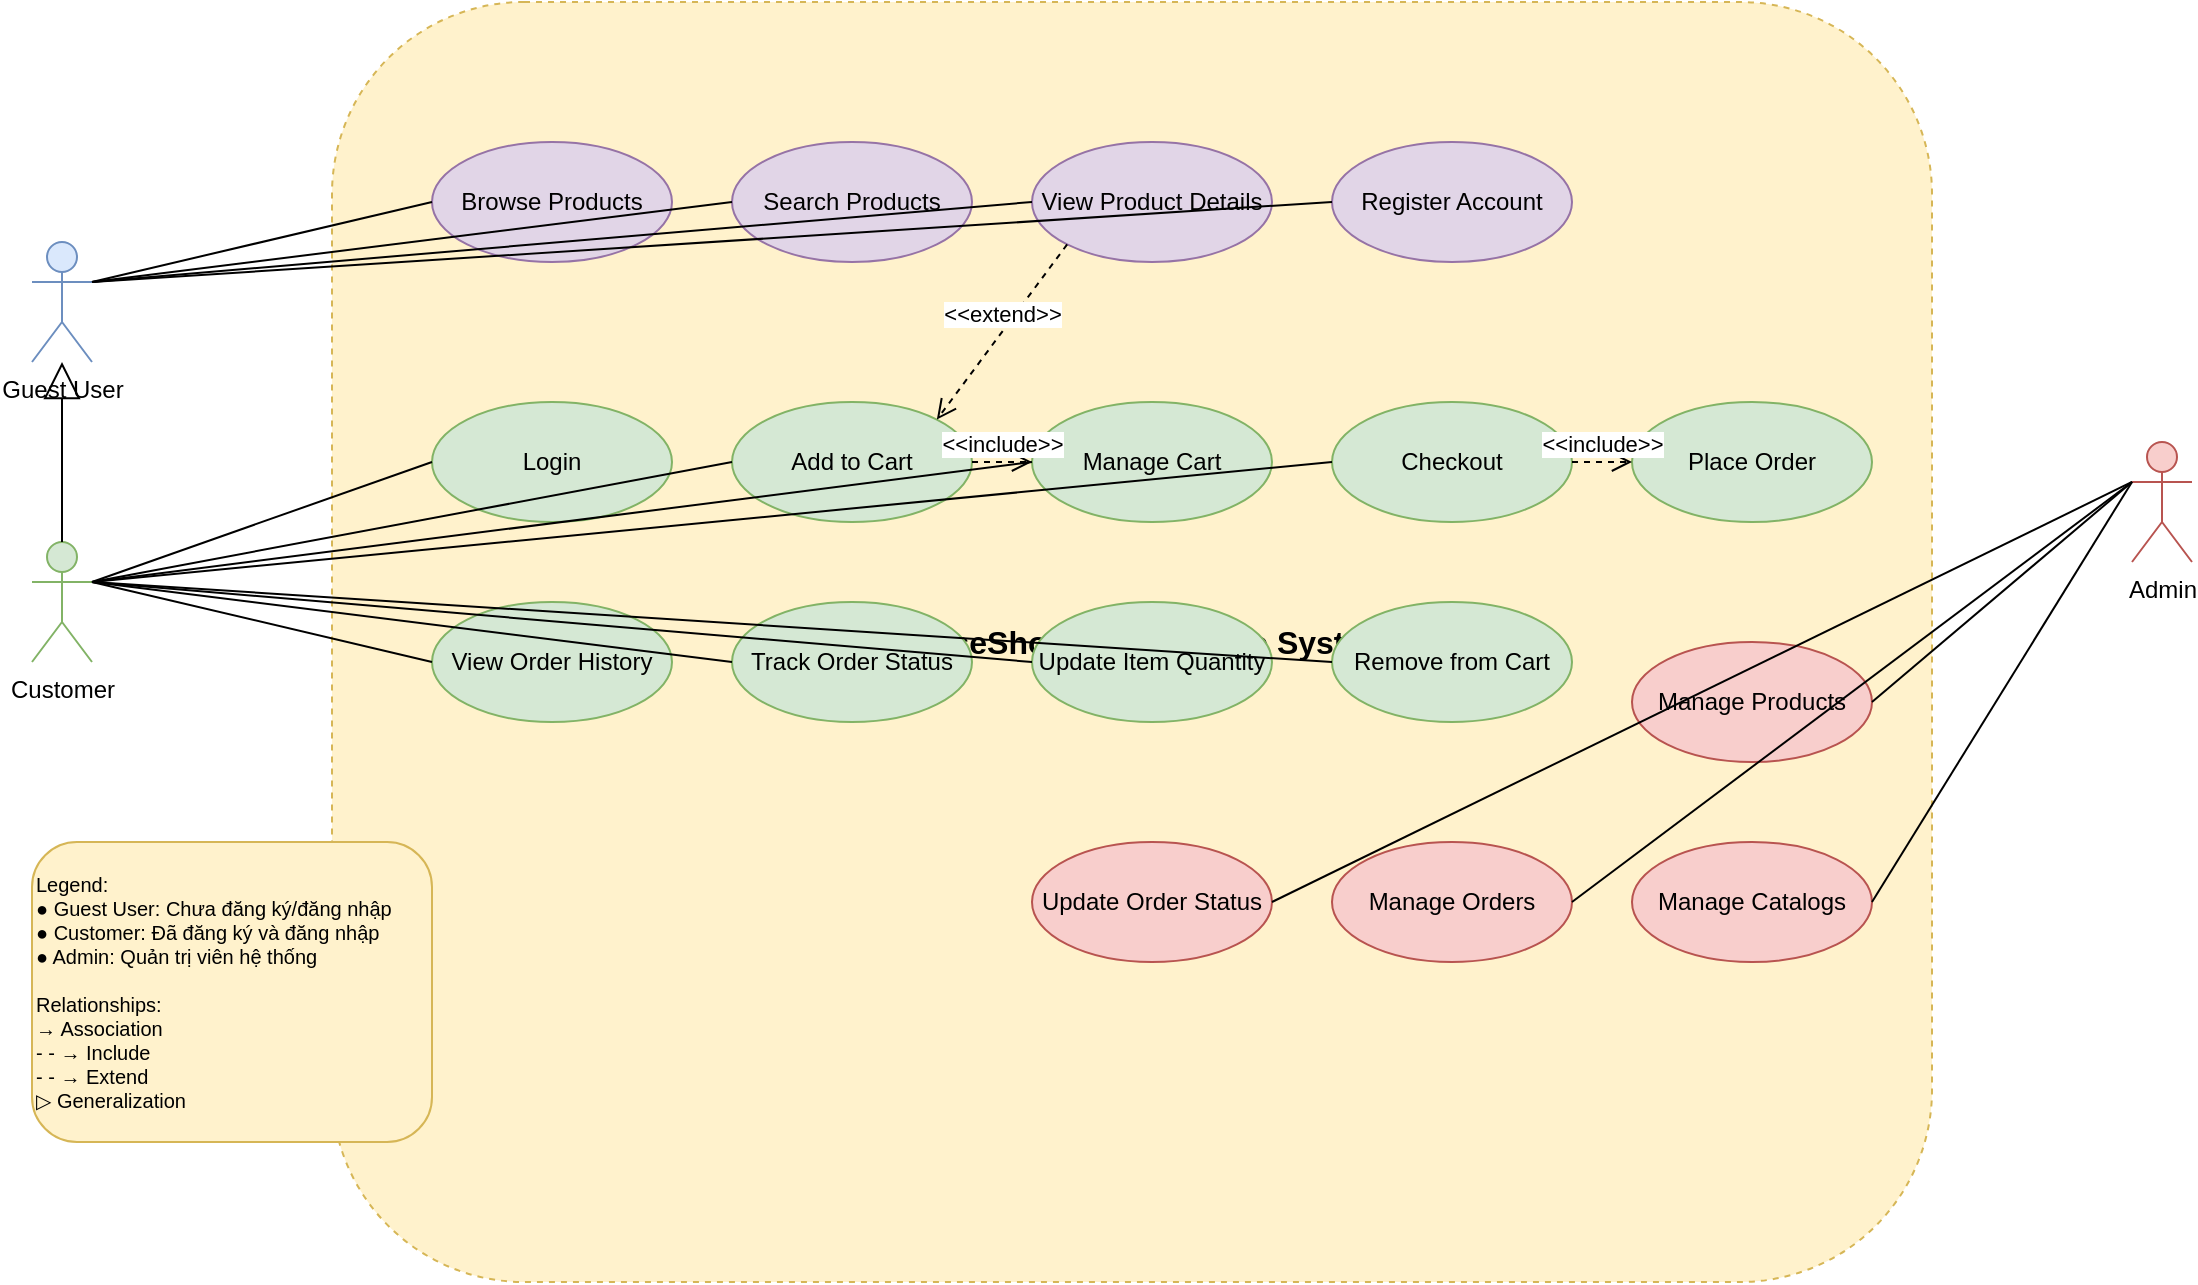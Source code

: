 <mxfile>
  <diagram name="E-commerce Use Case Diagram" id="usecase">
    <mxGraphModel dx="1422" dy="794" grid="1" gridSize="10" guides="1" tooltips="1" connect="1" arrows="1" fold="1" page="1" pageScale="1" pageWidth="1200" pageHeight="800" math="0" shadow="0">
      <root>
        <mxCell id="0" />
        <mxCell id="1" parent="0" />
        
        <!-- System Boundary -->
        <mxCell id="system" value="CheeseShop E-commerce System" style="rounded=1;whiteSpace=wrap;html=1;fillColor=#fff2cc;strokeColor=#d6b656;fontSize=16;fontStyle=1;dashed=1;" vertex="1" parent="1">
          <mxGeometry x="200" y="80" width="800" height="640" as="geometry" />
        </mxCell>
        
        <!-- Actors -->
        <mxCell id="guest" value="Guest User" style="shape=umlActor;verticalLabelPosition=bottom;verticalAlign=top;html=1;fillColor=#dae8fc;strokeColor=#6c8ebf;" vertex="1" parent="1">
          <mxGeometry x="50" y="200" width="30" height="60" as="geometry" />
        </mxCell>
        
        <mxCell id="customer" value="Customer" style="shape=umlActor;verticalLabelPosition=bottom;verticalAlign=top;html=1;fillColor=#d5e8d4;strokeColor=#82b366;" vertex="1" parent="1">
          <mxGeometry x="50" y="350" width="30" height="60" as="geometry" />
        </mxCell>
        
        <mxCell id="admin" value="Admin" style="shape=umlActor;verticalLabelPosition=bottom;verticalAlign=top;html=1;fillColor=#f8cecc;strokeColor=#b85450;" vertex="1" parent="1">
          <mxGeometry x="1100" y="300" width="30" height="60" as="geometry" />
        </mxCell>
        
        <!-- Use Cases for Guest User -->
        <mxCell id="browse" value="Browse Products" style="ellipse;whiteSpace=wrap;html=1;fillColor=#e1d5e7;strokeColor=#9673a6;" vertex="1" parent="1">
          <mxGeometry x="250" y="150" width="120" height="60" as="geometry" />
        </mxCell>
        
        <mxCell id="search" value="Search Products" style="ellipse;whiteSpace=wrap;html=1;fillColor=#e1d5e7;strokeColor=#9673a6;" vertex="1" parent="1">
          <mxGeometry x="400" y="150" width="120" height="60" as="geometry" />
        </mxCell>
        
        <mxCell id="viewProduct" value="View Product Details" style="ellipse;whiteSpace=wrap;html=1;fillColor=#e1d5e7;strokeColor=#9673a6;" vertex="1" parent="1">
          <mxGeometry x="550" y="150" width="120" height="60" as="geometry" />
        </mxCell>
        
        <mxCell id="register" value="Register Account" style="ellipse;whiteSpace=wrap;html=1;fillColor=#e1d5e7;strokeColor=#9673a6;" vertex="1" parent="1">
          <mxGeometry x="700" y="150" width="120" height="60" as="geometry" />
        </mxCell>
        
        <!-- Use Cases for Customer -->
        <mxCell id="login" value="Login" style="ellipse;whiteSpace=wrap;html=1;fillColor=#d5e8d4;strokeColor=#82b366;" vertex="1" parent="1">
          <mxGeometry x="250" y="280" width="120" height="60" as="geometry" />
        </mxCell>
        
        <mxCell id="addCart" value="Add to Cart" style="ellipse;whiteSpace=wrap;html=1;fillColor=#d5e8d4;strokeColor=#82b366;" vertex="1" parent="1">
          <mxGeometry x="400" y="280" width="120" height="60" as="geometry" />
        </mxCell>
        
        <mxCell id="manageCart" value="Manage Cart" style="ellipse;whiteSpace=wrap;html=1;fillColor=#d5e8d4;strokeColor=#82b366;" vertex="1" parent="1">
          <mxGeometry x="550" y="280" width="120" height="60" as="geometry" />
        </mxCell>
        
        <mxCell id="checkout" value="Checkout" style="ellipse;whiteSpace=wrap;html=1;fillColor=#d5e8d4;strokeColor=#82b366;" vertex="1" parent="1">
          <mxGeometry x="700" y="280" width="120" height="60" as="geometry" />
        </mxCell>
        
        <mxCell id="placeOrder" value="Place Order" style="ellipse;whiteSpace=wrap;html=1;fillColor=#d5e8d4;strokeColor=#82b366;" vertex="1" parent="1">
          <mxGeometry x="850" y="280" width="120" height="60" as="geometry" />
        </mxCell>
        
        <mxCell id="viewOrders" value="View Order History" style="ellipse;whiteSpace=wrap;html=1;fillColor=#d5e8d4;strokeColor=#82b366;" vertex="1" parent="1">
          <mxGeometry x="250" y="380" width="120" height="60" as="geometry" />
        </mxCell>
        
        <mxCell id="trackOrder" value="Track Order Status" style="ellipse;whiteSpace=wrap;html=1;fillColor=#d5e8d4;strokeColor=#82b366;" vertex="1" parent="1">
          <mxGeometry x="400" y="380" width="120" height="60" as="geometry" />
        </mxCell>
        
        <mxCell id="updateQuantity" value="Update Item Quantity" style="ellipse;whiteSpace=wrap;html=1;fillColor=#d5e8d4;strokeColor=#82b366;" vertex="1" parent="1">
          <mxGeometry x="550" y="380" width="120" height="60" as="geometry" />
        </mxCell>
        
        <mxCell id="removeItem" value="Remove from Cart" style="ellipse;whiteSpace=wrap;html=1;fillColor=#d5e8d4;strokeColor=#82b366;" vertex="1" parent="1">
          <mxGeometry x="700" y="380" width="120" height="60" as="geometry" />
        </mxCell>
        
        <!-- Use Cases for Admin -->
        <mxCell id="manageProducts" value="Manage Products" style="ellipse;whiteSpace=wrap;html=1;fillColor=#f8cecc;strokeColor=#b85450;" vertex="1" parent="1">
          <mxGeometry x="850" y="400" width="120" height="60" as="geometry" />
        </mxCell>
        
        <mxCell id="manageCatalogs" value="Manage Catalogs" style="ellipse;whiteSpace=wrap;html=1;fillColor=#f8cecc;strokeColor=#b85450;" vertex="1" parent="1">
          <mxGeometry x="850" y="500" width="120" height="60" as="geometry" />
        </mxCell>
        
        <mxCell id="manageOrders" value="Manage Orders" style="ellipse;whiteSpace=wrap;html=1;fillColor=#f8cecc;strokeColor=#b85450;" vertex="1" parent="1">
          <mxGeometry x="700" y="500" width="120" height="60" as="geometry" />
        </mxCell>
        
        <mxCell id="updateOrderStatus" value="Update Order Status" style="ellipse;whiteSpace=wrap;html=1;fillColor=#f8cecc;strokeColor=#b85450;" vertex="1" parent="1">
          <mxGeometry x="550" y="500" width="120" height="60" as="geometry" />
        </mxCell>
        
        <!-- Include relationships -->
        <mxCell id="include1" value="&amp;lt;&amp;lt;include&amp;gt;&amp;gt;" style="html=1;verticalAlign=bottom;endArrow=open;dashed=1;endSize=8;exitX=1;exitY=0.5;exitDx=0;exitDy=0;entryX=0;entryY=0.5;entryDx=0;entryDy=0;" edge="1" parent="1" source="addCart" target="manageCart">
          <mxGeometry relative="1" as="geometry" />
        </mxCell>
        
        <mxCell id="include2" value="&amp;lt;&amp;lt;include&amp;gt;&amp;gt;" style="html=1;verticalAlign=bottom;endArrow=open;dashed=1;endSize=8;exitX=1;exitY=0.5;exitDx=0;exitDy=0;entryX=0;entryY=0.5;entryDx=0;entryDy=0;" edge="1" parent="1" source="checkout" target="placeOrder">
          <mxGeometry relative="1" as="geometry" />
        </mxCell>
        
        <!-- Extend relationships -->
        <mxCell id="extend1" value="&amp;lt;&amp;lt;extend&amp;gt;&amp;gt;" style="html=1;verticalAlign=bottom;endArrow=open;dashed=1;endSize=8;exitX=0;exitY=1;exitDx=0;exitDy=0;entryX=1;entryY=0;entryDx=0;entryDy=0;" edge="1" parent="1" source="viewProduct" target="addCart">
          <mxGeometry relative="1" as="geometry" />
        </mxCell>
        
        <!-- Actor associations -->
        <mxCell id="guestToBrowse" value="" style="endArrow=none;html=1;exitX=1;exitY=0.333;exitDx=0;exitDy=0;exitPerimeter=0;entryX=0;entryY=0.5;entryDx=0;entryDy=0;" edge="1" parent="1" source="guest" target="browse">
          <mxGeometry width="50" height="50" relative="1" as="geometry">
            <mxPoint x="100" y="220" as="sourcePoint" />
            <mxPoint x="150" y="170" as="targetPoint" />
          </mxGeometry>
        </mxCell>
        
        <mxCell id="guestToSearch" value="" style="endArrow=none;html=1;exitX=1;exitY=0.333;exitDx=0;exitDy=0;exitPerimeter=0;entryX=0;entryY=0.5;entryDx=0;entryDy=0;" edge="1" parent="1" source="guest" target="search">
          <mxGeometry width="50" height="50" relative="1" as="geometry">
            <mxPoint x="100" y="220" as="sourcePoint" />
            <mxPoint x="150" y="170" as="targetPoint" />
          </mxGeometry>
        </mxCell>
        
        <mxCell id="guestToView" value="" style="endArrow=none;html=1;exitX=1;exitY=0.333;exitDx=0;exitDy=0;exitPerimeter=0;entryX=0;entryY=0.5;entryDx=0;entryDy=0;" edge="1" parent="1" source="guest" target="viewProduct">
          <mxGeometry width="50" height="50" relative="1" as="geometry">
            <mxPoint x="100" y="220" as="sourcePoint" />
            <mxPoint x="150" y="170" as="targetPoint" />
          </mxGeometry>
        </mxCell>
        
        <mxCell id="guestToRegister" value="" style="endArrow=none;html=1;exitX=1;exitY=0.333;exitDx=0;exitDy=0;exitPerimeter=0;entryX=0;entryY=0.5;entryDx=0;entryDy=0;" edge="1" parent="1" source="guest" target="register">
          <mxGeometry width="50" height="50" relative="1" as="geometry">
            <mxPoint x="100" y="220" as="sourcePoint" />
            <mxPoint x="150" y="170" as="targetPoint" />
          </mxGeometry>
        </mxCell>
        
        <mxCell id="customerToLogin" value="" style="endArrow=none;html=1;exitX=1;exitY=0.333;exitDx=0;exitDy=0;exitPerimeter=0;entryX=0;entryY=0.5;entryDx=0;entryDy=0;" edge="1" parent="1" source="customer" target="login">
          <mxGeometry width="50" height="50" relative="1" as="geometry">
            <mxPoint x="100" y="370" as="sourcePoint" />
            <mxPoint x="150" y="320" as="targetPoint" />
          </mxGeometry>
        </mxCell>
        
        <mxCell id="customerToCart" value="" style="endArrow=none;html=1;exitX=1;exitY=0.333;exitDx=0;exitDy=0;exitPerimeter=0;entryX=0;entryY=0.5;entryDx=0;entryDy=0;" edge="1" parent="1" source="customer" target="addCart">
          <mxGeometry width="50" height="50" relative="1" as="geometry">
            <mxPoint x="100" y="370" as="sourcePoint" />
            <mxPoint x="150" y="320" as="targetPoint" />
          </mxGeometry>
        </mxCell>
        
        <mxCell id="customerToManageCart" value="" style="endArrow=none;html=1;exitX=1;exitY=0.333;exitDx=0;exitDy=0;exitPerimeter=0;entryX=0;entryY=0.5;entryDx=0;entryDy=0;" edge="1" parent="1" source="customer" target="manageCart">
          <mxGeometry width="50" height="50" relative="1" as="geometry">
            <mxPoint x="100" y="370" as="sourcePoint" />
            <mxPoint x="150" y="320" as="targetPoint" />
          </mxGeometry>
        </mxCell>
        
        <mxCell id="customerToCheckout" value="" style="endArrow=none;html=1;exitX=1;exitY=0.333;exitDx=0;exitDy=0;exitPerimeter=0;entryX=0;entryY=0.5;entryDx=0;entryDy=0;" edge="1" parent="1" source="customer" target="checkout">
          <mxGeometry width="50" height="50" relative="1" as="geometry">
            <mxPoint x="100" y="370" as="sourcePoint" />
            <mxPoint x="150" y="320" as="targetPoint" />
          </mxGeometry>
        </mxCell>
        
        <mxCell id="customerToOrders" value="" style="endArrow=none;html=1;exitX=1;exitY=0.333;exitDx=0;exitDy=0;exitPerimeter=0;entryX=0;entryY=0.5;entryDx=0;entryDy=0;" edge="1" parent="1" source="customer" target="viewOrders">
          <mxGeometry width="50" height="50" relative="1" as="geometry">
            <mxPoint x="100" y="370" as="sourcePoint" />
            <mxPoint x="150" y="320" as="targetPoint" />
          </mxGeometry>
        </mxCell>
        
        <mxCell id="customerToTrack" value="" style="endArrow=none;html=1;exitX=1;exitY=0.333;exitDx=0;exitDy=0;exitPerimeter=0;entryX=0;entryY=0.5;entryDx=0;entryDy=0;" edge="1" parent="1" source="customer" target="trackOrder">
          <mxGeometry width="50" height="50" relative="1" as="geometry">
            <mxPoint x="100" y="370" as="sourcePoint" />
            <mxPoint x="150" y="320" as="targetPoint" />
          </mxGeometry>
        </mxCell>
        
        <mxCell id="customerToUpdate" value="" style="endArrow=none;html=1;exitX=1;exitY=0.333;exitDx=0;exitDy=0;exitPerimeter=0;entryX=0;entryY=0.5;entryDx=0;entryDy=0;" edge="1" parent="1" source="customer" target="updateQuantity">
          <mxGeometry width="50" height="50" relative="1" as="geometry">
            <mxPoint x="100" y="370" as="sourcePoint" />
            <mxPoint x="150" y="320" as="targetPoint" />
          </mxGeometry>
        </mxCell>
        
        <mxCell id="customerToRemove" value="" style="endArrow=none;html=1;exitX=1;exitY=0.333;exitDx=0;exitDy=0;exitPerimeter=0;entryX=0;entryY=0.5;entryDx=0;entryDy=0;" edge="1" parent="1" source="customer" target="removeItem">
          <mxGeometry width="50" height="50" relative="1" as="geometry">
            <mxPoint x="100" y="370" as="sourcePoint" />
            <mxPoint x="150" y="320" as="targetPoint" />
          </mxGeometry>
        </mxCell>
        
        <mxCell id="adminToProducts" value="" style="endArrow=none;html=1;exitX=0;exitY=0.333;exitDx=0;exitDy=0;exitPerimeter=0;entryX=1;entryY=0.5;entryDx=0;entryDy=0;" edge="1" parent="1" source="admin" target="manageProducts">
          <mxGeometry width="50" height="50" relative="1" as="geometry">
            <mxPoint x="1050" y="320" as="sourcePoint" />
            <mxPoint x="1000" y="270" as="targetPoint" />
          </mxGeometry>
        </mxCell>
        
        <mxCell id="adminToCatalogs" value="" style="endArrow=none;html=1;exitX=0;exitY=0.333;exitDx=0;exitDy=0;exitPerimeter=0;entryX=1;entryY=0.5;entryDx=0;entryDy=0;" edge="1" parent="1" source="admin" target="manageCatalogs">
          <mxGeometry width="50" height="50" relative="1" as="geometry">
            <mxPoint x="1050" y="320" as="sourcePoint" />
            <mxPoint x="1000" y="270" as="targetPoint" />
          </mxGeometry>
        </mxCell>
        
        <mxCell id="adminToManageOrders" value="" style="endArrow=none;html=1;exitX=0;exitY=0.333;exitDx=0;exitDy=0;exitPerimeter=0;entryX=1;entryY=0.5;entryDx=0;entryDy=0;" edge="1" parent="1" source="admin" target="manageOrders">
          <mxGeometry width="50" height="50" relative="1" as="geometry">
            <mxPoint x="1050" y="320" as="sourcePoint" />
            <mxPoint x="1000" y="270" as="targetPoint" />
          </mxGeometry>
        </mxCell>
        
        <mxCell id="adminToUpdateStatus" value="" style="endArrow=none;html=1;exitX=0;exitY=0.333;exitDx=0;exitDy=0;exitPerimeter=0;entryX=1;entryY=0.5;entryDx=0;entryDy=0;" edge="1" parent="1" source="admin" target="updateOrderStatus">
          <mxGeometry width="50" height="50" relative="1" as="geometry">
            <mxPoint x="1050" y="320" as="sourcePoint" />
            <mxPoint x="1000" y="270" as="targetPoint" />
          </mxGeometry>
        </mxCell>
        
        <!-- Generalization -->
        <mxCell id="generalization" value="" style="endArrow=block;endSize=16;endFill=0;html=1;exitX=0.5;exitY=0;exitDx=0;exitDy=0;exitPerimeter=0;entryX=0.5;entryY=1;entryDx=0;entryDy=0;entryPerimeter=0;" edge="1" parent="1" source="customer" target="guest">
          <mxGeometry width="50" height="50" relative="1" as="geometry">
            <mxPoint x="100" y="350" as="sourcePoint" />
            <mxPoint x="150" y="300" as="targetPoint" />
          </mxGeometry>
        </mxCell>
        
        <!-- Legend -->
        <mxCell id="legend" value="Legend:&#xa;● Guest User: Chưa đăng ký/đăng nhập&#xa;● Customer: Đã đăng ký và đăng nhập&#xa;● Admin: Quản trị viên hệ thống&#xa;&#xa;Relationships:&#xa;→ Association&#xa;- - → Include&#xa;- - → Extend&#xa;▷ Generalization" style="rounded=1;whiteSpace=wrap;html=1;align=left;fillColor=#fff2cc;strokeColor=#d6b656;fontSize=10;" vertex="1" parent="1">
          <mxGeometry x="50" y="500" width="200" height="150" as="geometry" />
        </mxCell>
        
      </root>
    </mxGraphModel>
  </diagram>
</mxfile>